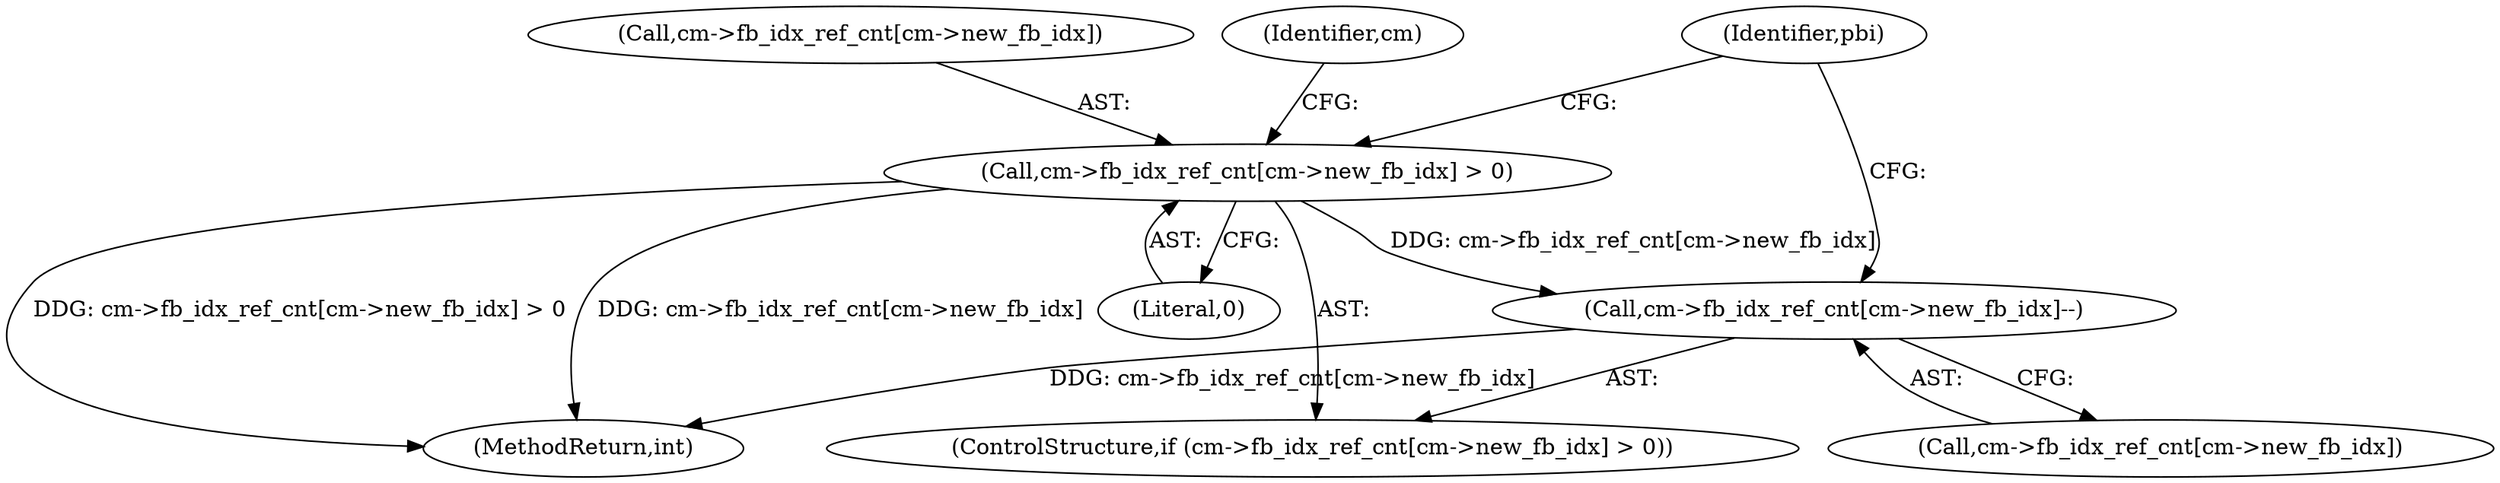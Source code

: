 digraph "0_Android_6886e8e0a9db2dbad723dc37a548233e004b33bc_1@array" {
"1000277" [label="(Call,cm->fb_idx_ref_cnt[cm->new_fb_idx]--)"];
"1000268" [label="(Call,cm->fb_idx_ref_cnt[cm->new_fb_idx] > 0)"];
"1000277" [label="(Call,cm->fb_idx_ref_cnt[cm->new_fb_idx]--)"];
"1000278" [label="(Call,cm->fb_idx_ref_cnt[cm->new_fb_idx])"];
"1000276" [label="(Literal,0)"];
"1000280" [label="(Identifier,cm)"];
"1000267" [label="(ControlStructure,if (cm->fb_idx_ref_cnt[cm->new_fb_idx] > 0))"];
"1000268" [label="(Call,cm->fb_idx_ref_cnt[cm->new_fb_idx] > 0)"];
"1000289" [label="(Identifier,pbi)"];
"1000451" [label="(MethodReturn,int)"];
"1000269" [label="(Call,cm->fb_idx_ref_cnt[cm->new_fb_idx])"];
"1000277" -> "1000267"  [label="AST: "];
"1000277" -> "1000278"  [label="CFG: "];
"1000278" -> "1000277"  [label="AST: "];
"1000289" -> "1000277"  [label="CFG: "];
"1000277" -> "1000451"  [label="DDG: cm->fb_idx_ref_cnt[cm->new_fb_idx]"];
"1000268" -> "1000277"  [label="DDG: cm->fb_idx_ref_cnt[cm->new_fb_idx]"];
"1000268" -> "1000267"  [label="AST: "];
"1000268" -> "1000276"  [label="CFG: "];
"1000269" -> "1000268"  [label="AST: "];
"1000276" -> "1000268"  [label="AST: "];
"1000280" -> "1000268"  [label="CFG: "];
"1000289" -> "1000268"  [label="CFG: "];
"1000268" -> "1000451"  [label="DDG: cm->fb_idx_ref_cnt[cm->new_fb_idx]"];
"1000268" -> "1000451"  [label="DDG: cm->fb_idx_ref_cnt[cm->new_fb_idx] > 0"];
}
